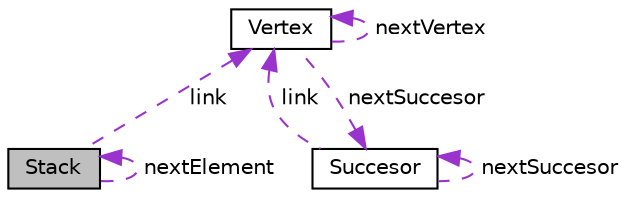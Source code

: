 digraph "Stack"
{
 // LATEX_PDF_SIZE
  bgcolor="transparent";
  edge [fontname="Helvetica",fontsize="10",labelfontname="Helvetica",labelfontsize="10"];
  node [fontname="Helvetica",fontsize="10",shape=record];
  Node1 [label="Stack",height=0.2,width=0.4,color="black", fillcolor="grey75", style="filled", fontcolor="black",tooltip="Structure defines a Stack element. Every Stack has its Vertex pointer and pointer to next Stack in th..."];
  Node2 -> Node1 [dir="back",color="darkorchid3",fontsize="10",style="dashed",label=" link" ,fontname="Helvetica"];
  Node2 [label="Vertex",height=0.2,width=0.4,color="black",URL="$structVertex.html",tooltip="Structure defines a Vertex node element. Every Vertex has its VertexId, index, lowLink and pointer to..."];
  Node2 -> Node2 [dir="back",color="darkorchid3",fontsize="10",style="dashed",label=" nextVertex" ,fontname="Helvetica"];
  Node3 -> Node2 [dir="back",color="darkorchid3",fontsize="10",style="dashed",label=" nextSuccesor" ,fontname="Helvetica"];
  Node3 [label="Succesor",height=0.2,width=0.4,color="black",URL="$structSuccesor.html",tooltip="Structure defines a Succesor element. Every Succesor has its Vertex pointer and pointer to next Succe..."];
  Node3 -> Node3 [dir="back",color="darkorchid3",fontsize="10",style="dashed",label=" nextSuccesor" ,fontname="Helvetica"];
  Node2 -> Node3 [dir="back",color="darkorchid3",fontsize="10",style="dashed",label=" link" ,fontname="Helvetica"];
  Node1 -> Node1 [dir="back",color="darkorchid3",fontsize="10",style="dashed",label=" nextElement" ,fontname="Helvetica"];
}

